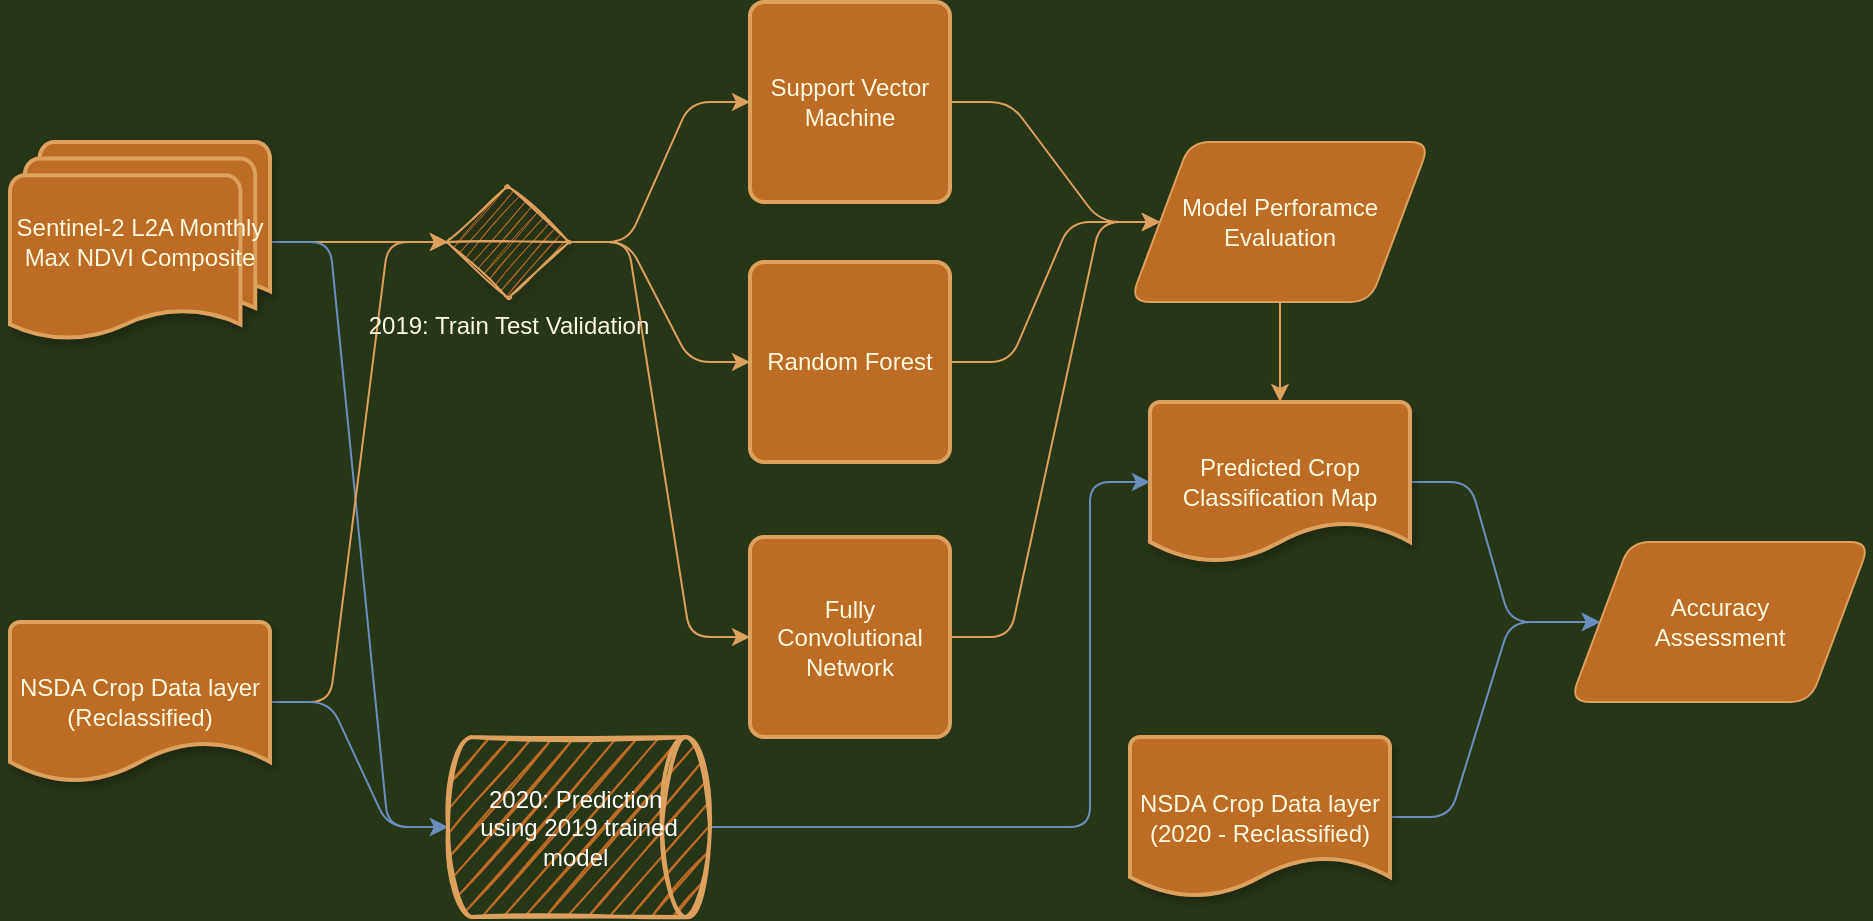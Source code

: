 <mxfile version="15.7.3" type="device"><diagram id="_AztjpsZid8QMkvdE1fX" name="Page-1"><mxGraphModel dx="1422" dy="754" grid="1" gridSize="10" guides="1" tooltips="1" connect="1" arrows="1" fold="1" page="1" pageScale="1" pageWidth="1169" pageHeight="827" background="#283618" math="0" shadow="0"><root><mxCell id="0"/><mxCell id="1" parent="0"/><mxCell id="Xf2qSH-GFqVCBX8iddF8-10" style="edgeStyle=entityRelationEdgeStyle;rounded=1;sketch=0;orthogonalLoop=1;jettySize=auto;html=1;fontColor=#FEFAE0;strokeColor=#DDA15E;fillColor=#BC6C25;labelBackgroundColor=#283618;" parent="1" source="Xf2qSH-GFqVCBX8iddF8-2" target="Xf2qSH-GFqVCBX8iddF8-8" edge="1"><mxGeometry relative="1" as="geometry"/></mxCell><mxCell id="Xf2qSH-GFqVCBX8iddF8-27" style="edgeStyle=entityRelationEdgeStyle;rounded=1;sketch=0;orthogonalLoop=1;jettySize=auto;html=1;entryX=0;entryY=0.5;entryDx=0;entryDy=0;entryPerimeter=0;fontColor=#FEFAE0;strokeColor=#6c8ebf;fillColor=#dae8fc;labelBackgroundColor=#283618;" parent="1" source="Xf2qSH-GFqVCBX8iddF8-2" target="Xf2qSH-GFqVCBX8iddF8-71" edge="1"><mxGeometry relative="1" as="geometry"><mxPoint x="319" y="427.5" as="targetPoint"/></mxGeometry></mxCell><mxCell id="Xf2qSH-GFqVCBX8iddF8-2" value="Sentinel-2 L2A Monthly Max NDVI Composite" style="strokeWidth=2;html=1;shape=mxgraph.flowchart.multi-document;whiteSpace=wrap;rounded=0;sketch=0;fontColor=#FEFAE0;fillColor=#BC6C25;strokeColor=#DDA15E;shadow=1;" parent="1" vertex="1"><mxGeometry x="100" y="90" width="130" height="100" as="geometry"/></mxCell><mxCell id="Xf2qSH-GFqVCBX8iddF8-23" style="edgeStyle=entityRelationEdgeStyle;rounded=1;sketch=0;orthogonalLoop=1;jettySize=auto;html=1;entryX=0;entryY=0.5;entryDx=0;entryDy=0;entryPerimeter=0;fontColor=#FEFAE0;strokeColor=#DDA15E;fillColor=#BC6C25;labelBackgroundColor=#283618;" parent="1" source="Xf2qSH-GFqVCBX8iddF8-3" target="Xf2qSH-GFqVCBX8iddF8-8" edge="1"><mxGeometry relative="1" as="geometry"/></mxCell><mxCell id="Xf2qSH-GFqVCBX8iddF8-26" style="edgeStyle=entityRelationEdgeStyle;rounded=1;sketch=0;orthogonalLoop=1;jettySize=auto;html=1;entryX=0;entryY=0.5;entryDx=0;entryDy=0;entryPerimeter=0;fontColor=#FEFAE0;strokeColor=#6c8ebf;fillColor=#dae8fc;labelBackgroundColor=#283618;" parent="1" source="Xf2qSH-GFqVCBX8iddF8-3" target="Xf2qSH-GFqVCBX8iddF8-71" edge="1"><mxGeometry relative="1" as="geometry"><mxPoint x="319" y="427.5" as="targetPoint"/></mxGeometry></mxCell><mxCell id="Xf2qSH-GFqVCBX8iddF8-3" value="NSDA Crop Data layer (Reclassified)" style="strokeWidth=2;html=1;shape=mxgraph.flowchart.document2;whiteSpace=wrap;size=0.25;rounded=0;sketch=0;fontColor=#FEFAE0;fillColor=#BC6C25;strokeColor=#DDA15E;shadow=1;" parent="1" vertex="1"><mxGeometry x="100" y="330" width="130" height="80" as="geometry"/></mxCell><mxCell id="Xf2qSH-GFqVCBX8iddF8-38" style="edgeStyle=entityRelationEdgeStyle;rounded=1;sketch=0;orthogonalLoop=1;jettySize=auto;html=1;fontColor=#FEFAE0;strokeColor=#DDA15E;fillColor=#BC6C25;entryX=0;entryY=0.5;entryDx=0;entryDy=0;" parent="1" source="Xf2qSH-GFqVCBX8iddF8-4" target="Xf2qSH-GFqVCBX8iddF8-56" edge="1"><mxGeometry relative="1" as="geometry"><mxPoint x="670" y="150" as="targetPoint"/></mxGeometry></mxCell><mxCell id="Xf2qSH-GFqVCBX8iddF8-4" value="Support Vector Machine" style="rounded=1;whiteSpace=wrap;html=1;absoluteArcSize=1;arcSize=14;strokeWidth=2;sketch=0;fontColor=#FEFAE0;fillColor=#BC6C25;strokeColor=#DDA15E;" parent="1" vertex="1"><mxGeometry x="470" y="20" width="100" height="100" as="geometry"/></mxCell><mxCell id="Xf2qSH-GFqVCBX8iddF8-39" style="edgeStyle=entityRelationEdgeStyle;rounded=1;sketch=0;orthogonalLoop=1;jettySize=auto;html=1;fontColor=#FEFAE0;strokeColor=#DDA15E;fillColor=#BC6C25;entryX=0;entryY=0.5;entryDx=0;entryDy=0;" parent="1" source="Xf2qSH-GFqVCBX8iddF8-5" target="Xf2qSH-GFqVCBX8iddF8-56" edge="1"><mxGeometry relative="1" as="geometry"><mxPoint x="670" y="240" as="targetPoint"/></mxGeometry></mxCell><mxCell id="Xf2qSH-GFqVCBX8iddF8-5" value="Fully Convolutional Network" style="rounded=1;whiteSpace=wrap;html=1;absoluteArcSize=1;arcSize=14;strokeWidth=2;sketch=0;fontColor=#FEFAE0;fillColor=#BC6C25;strokeColor=#DDA15E;" parent="1" vertex="1"><mxGeometry x="470" y="287.5" width="100" height="100" as="geometry"/></mxCell><mxCell id="Xf2qSH-GFqVCBX8iddF8-14" style="edgeStyle=entityRelationEdgeStyle;rounded=1;sketch=0;orthogonalLoop=1;jettySize=auto;html=1;entryX=0;entryY=0.5;entryDx=0;entryDy=0;fontColor=#FEFAE0;strokeColor=#DDA15E;fillColor=#BC6C25;labelBackgroundColor=#283618;startArrow=none;" parent="1" target="Xf2qSH-GFqVCBX8iddF8-12" edge="1"><mxGeometry relative="1" as="geometry"><mxPoint x="474" y="217.5" as="sourcePoint"/></mxGeometry></mxCell><mxCell id="Xf2qSH-GFqVCBX8iddF8-15" style="edgeStyle=entityRelationEdgeStyle;rounded=1;sketch=0;orthogonalLoop=1;jettySize=auto;html=1;entryX=0;entryY=0.5;entryDx=0;entryDy=0;fontColor=#FEFAE0;strokeColor=#DDA15E;fillColor=#BC6C25;labelBackgroundColor=#283618;" parent="1" source="Xf2qSH-GFqVCBX8iddF8-8" target="Xf2qSH-GFqVCBX8iddF8-4" edge="1"><mxGeometry relative="1" as="geometry"/></mxCell><mxCell id="Xf2qSH-GFqVCBX8iddF8-16" style="edgeStyle=entityRelationEdgeStyle;rounded=1;sketch=0;orthogonalLoop=1;jettySize=auto;html=1;entryX=0;entryY=0.5;entryDx=0;entryDy=0;fontColor=#FEFAE0;strokeColor=#DDA15E;fillColor=#BC6C25;labelBackgroundColor=#283618;" parent="1" source="Xf2qSH-GFqVCBX8iddF8-8" target="Xf2qSH-GFqVCBX8iddF8-5" edge="1"><mxGeometry relative="1" as="geometry"/></mxCell><mxCell id="Xf2qSH-GFqVCBX8iddF8-66" style="edgeStyle=entityRelationEdgeStyle;rounded=1;sketch=0;orthogonalLoop=1;jettySize=auto;html=1;entryX=0;entryY=0.5;entryDx=0;entryDy=0;fontColor=#FEFAE0;strokeColor=#DDA15E;fillColor=#BC6C25;" parent="1" source="Xf2qSH-GFqVCBX8iddF8-8" target="Xf2qSH-GFqVCBX8iddF8-12" edge="1"><mxGeometry relative="1" as="geometry"/></mxCell><mxCell id="Xf2qSH-GFqVCBX8iddF8-8" value="2019: Train Test Validation" style="verticalLabelPosition=bottom;verticalAlign=top;html=1;shape=mxgraph.flowchart.sort;rounded=0;sketch=1;fontColor=#FEFAE0;strokeColor=#DDA15E;fillColor=#BC6C25;shadow=1;" parent="1" vertex="1"><mxGeometry x="319" y="112.5" width="60" height="55" as="geometry"/></mxCell><mxCell id="Xf2qSH-GFqVCBX8iddF8-35" style="edgeStyle=entityRelationEdgeStyle;rounded=1;sketch=0;orthogonalLoop=1;jettySize=auto;html=1;fontColor=#FEFAE0;strokeColor=#DDA15E;fillColor=#BC6C25;" parent="1" source="Xf2qSH-GFqVCBX8iddF8-12" target="Xf2qSH-GFqVCBX8iddF8-56" edge="1"><mxGeometry relative="1" as="geometry"><mxPoint x="690" y="218" as="targetPoint"/></mxGeometry></mxCell><mxCell id="Xf2qSH-GFqVCBX8iddF8-12" value="Random Forest" style="rounded=1;whiteSpace=wrap;html=1;absoluteArcSize=1;arcSize=14;strokeWidth=2;sketch=0;fontColor=#FEFAE0;fillColor=#BC6C25;strokeColor=#DDA15E;" parent="1" vertex="1"><mxGeometry x="470" y="150" width="100" height="100" as="geometry"/></mxCell><mxCell id="Xf2qSH-GFqVCBX8iddF8-63" style="edgeStyle=entityRelationEdgeStyle;rounded=1;sketch=0;orthogonalLoop=1;jettySize=auto;html=1;fontColor=#FEFAE0;strokeColor=#6c8ebf;fillColor=#dae8fc;" parent="1" source="Xf2qSH-GFqVCBX8iddF8-41" target="Xf2qSH-GFqVCBX8iddF8-53" edge="1"><mxGeometry relative="1" as="geometry"/></mxCell><mxCell id="Xf2qSH-GFqVCBX8iddF8-41" value="NSDA Crop Data layer (2020 - Reclassified)" style="strokeWidth=2;html=1;shape=mxgraph.flowchart.document2;whiteSpace=wrap;size=0.25;rounded=0;sketch=0;fontColor=#FEFAE0;fillColor=#BC6C25;strokeColor=#DDA15E;shadow=1;" parent="1" vertex="1"><mxGeometry x="660" y="387.5" width="130" height="80" as="geometry"/></mxCell><mxCell id="Xf2qSH-GFqVCBX8iddF8-53" value="Accuracy &lt;br&gt;Assessment" style="shape=parallelogram;perimeter=parallelogramPerimeter;whiteSpace=wrap;html=1;dashed=0;rounded=1;sketch=0;fontColor=#FEFAE0;strokeColor=#DDA15E;fillColor=#BC6C25;" parent="1" vertex="1"><mxGeometry x="880" y="290" width="150" height="80" as="geometry"/></mxCell><mxCell id="Xf2qSH-GFqVCBX8iddF8-60" style="rounded=1;sketch=0;orthogonalLoop=1;jettySize=auto;html=1;fontColor=#FEFAE0;strokeColor=#DDA15E;fillColor=#BC6C25;entryX=0.5;entryY=0;entryDx=0;entryDy=0;entryPerimeter=0;" parent="1" source="Xf2qSH-GFqVCBX8iddF8-56" target="Xf2qSH-GFqVCBX8iddF8-57" edge="1"><mxGeometry relative="1" as="geometry"/></mxCell><mxCell id="Xf2qSH-GFqVCBX8iddF8-56" value="Model Perforamce &lt;br&gt;Evaluation" style="shape=parallelogram;perimeter=parallelogramPerimeter;whiteSpace=wrap;html=1;dashed=0;rounded=1;sketch=0;fontColor=#FEFAE0;strokeColor=#DDA15E;fillColor=#BC6C25;" parent="1" vertex="1"><mxGeometry x="660" y="90" width="150" height="80" as="geometry"/></mxCell><mxCell id="Xf2qSH-GFqVCBX8iddF8-61" style="edgeStyle=entityRelationEdgeStyle;rounded=1;sketch=0;orthogonalLoop=1;jettySize=auto;html=1;fontColor=#FEFAE0;strokeColor=#6c8ebf;fillColor=#dae8fc;" parent="1" source="Xf2qSH-GFqVCBX8iddF8-57" target="Xf2qSH-GFqVCBX8iddF8-53" edge="1"><mxGeometry relative="1" as="geometry"/></mxCell><mxCell id="Xf2qSH-GFqVCBX8iddF8-57" value="Predicted Crop Classification Map" style="strokeWidth=2;html=1;shape=mxgraph.flowchart.document2;whiteSpace=wrap;size=0.25;rounded=0;sketch=0;fontColor=#FEFAE0;fillColor=#BC6C25;strokeColor=#DDA15E;shadow=1;" parent="1" vertex="1"><mxGeometry x="670" y="220" width="130" height="80" as="geometry"/></mxCell><mxCell id="Xf2qSH-GFqVCBX8iddF8-73" style="edgeStyle=orthogonalEdgeStyle;rounded=1;sketch=0;orthogonalLoop=1;jettySize=auto;html=1;entryX=0;entryY=0.5;entryDx=0;entryDy=0;entryPerimeter=0;fontColor=#FEFAE0;strokeColor=#6c8ebf;fillColor=#dae8fc;" parent="1" source="Xf2qSH-GFqVCBX8iddF8-71" target="Xf2qSH-GFqVCBX8iddF8-57" edge="1"><mxGeometry relative="1" as="geometry"><Array as="points"><mxPoint x="640" y="433"/><mxPoint x="640" y="260"/></Array></mxGeometry></mxCell><mxCell id="Xf2qSH-GFqVCBX8iddF8-71" value="&lt;span style=&quot;color: rgb(255 , 255 , 255)&quot;&gt;2020: Prediction&amp;nbsp;&lt;/span&gt;&lt;br style=&quot;color: rgb(255 , 255 , 255)&quot;&gt;&lt;span style=&quot;color: rgb(255 , 255 , 255)&quot;&gt;using 2019 trained model&amp;nbsp;&lt;/span&gt;" style="strokeWidth=2;html=1;shape=mxgraph.flowchart.direct_data;whiteSpace=wrap;rounded=1;sketch=1;fontColor=#FEFAE0;fillColor=#BC6C25;strokeColor=#DDA15E;arcSize=14;" parent="1" vertex="1"><mxGeometry x="319" y="387.5" width="131" height="90" as="geometry"/></mxCell></root></mxGraphModel></diagram></mxfile>